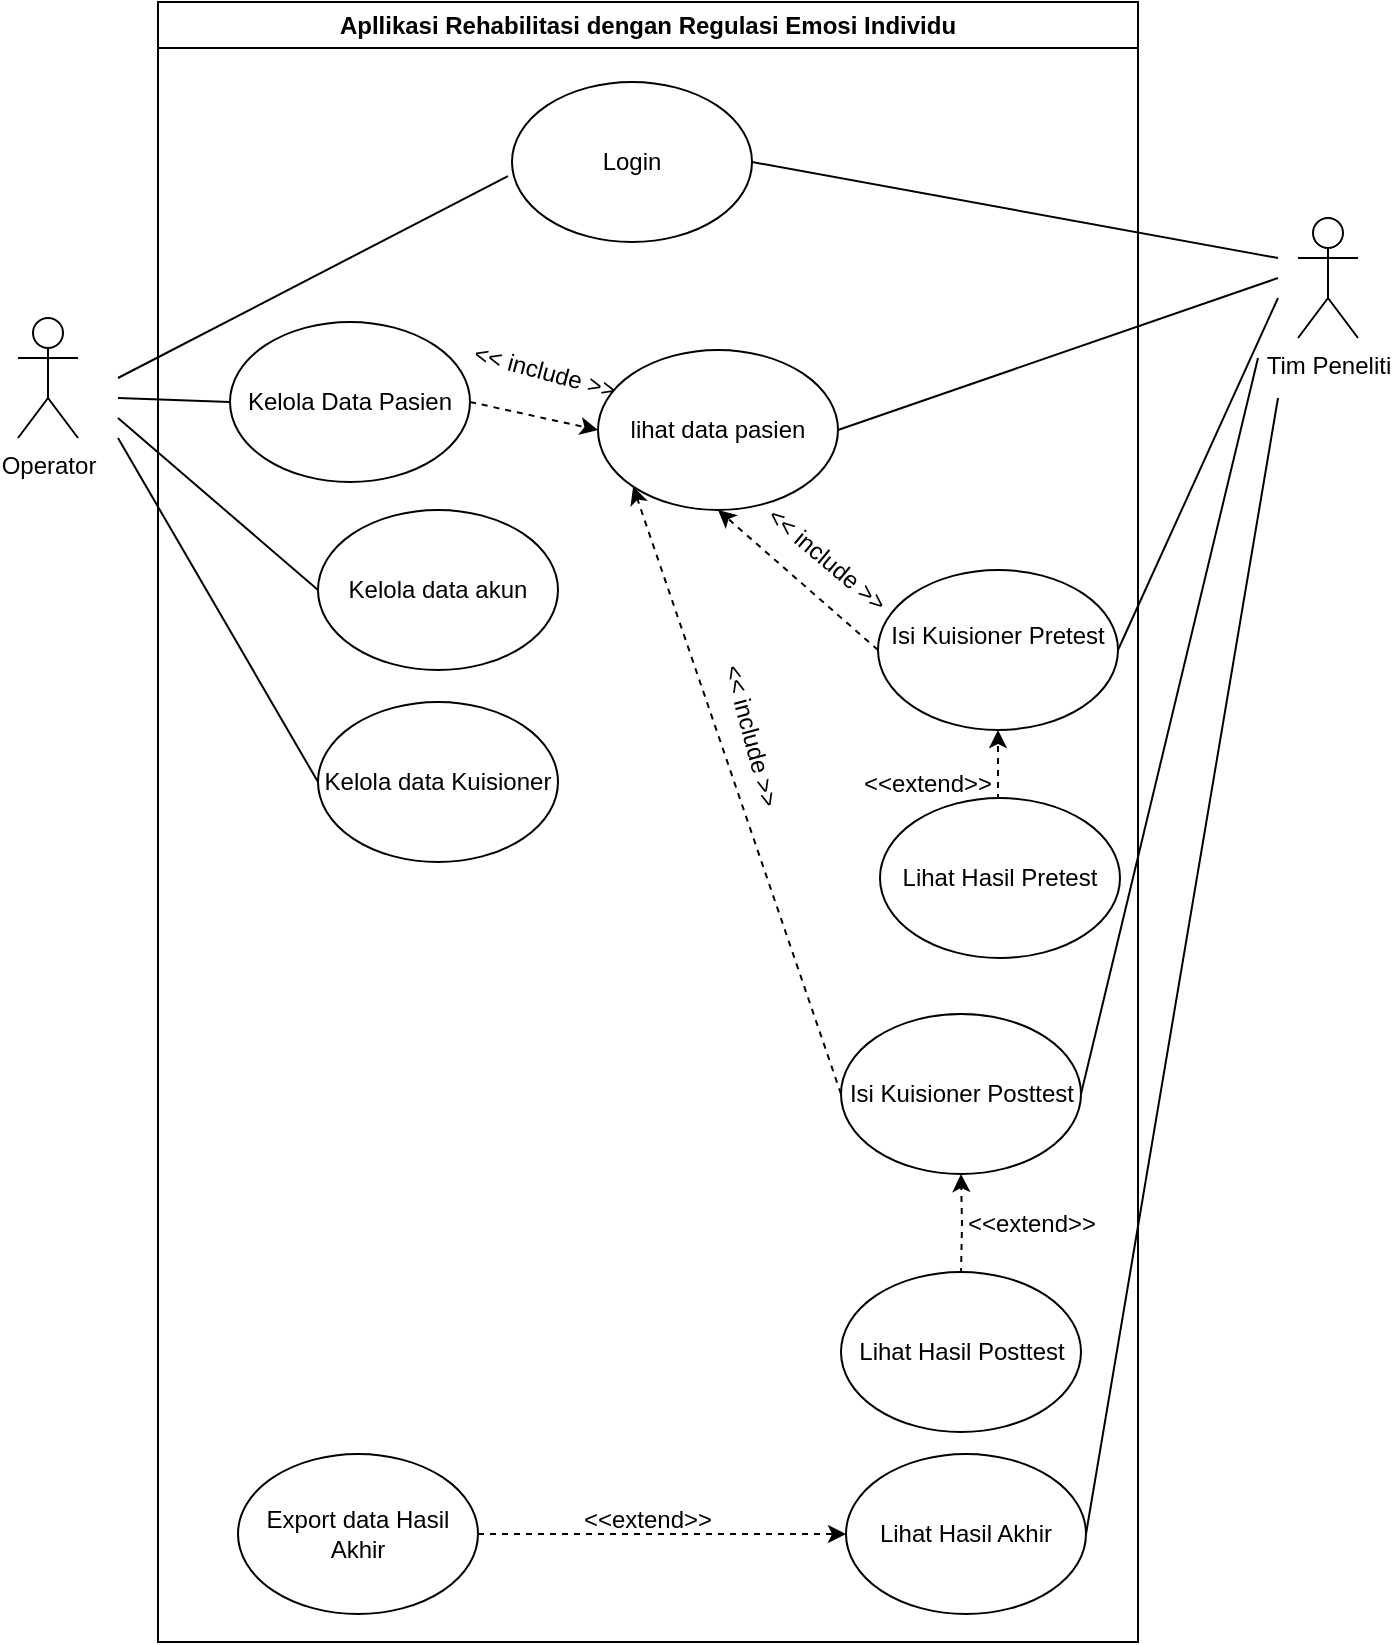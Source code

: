<mxfile version="27.2.0" pages="2">
  <diagram name="Page-1" id="q81V6D7OOyBBokkwj8Fw">
    <mxGraphModel dx="1163" dy="1685" grid="1" gridSize="10" guides="1" tooltips="1" connect="1" arrows="1" fold="1" page="1" pageScale="1" pageWidth="850" pageHeight="1100" math="0" shadow="0">
      <root>
        <mxCell id="0" />
        <mxCell id="1" parent="0" />
        <mxCell id="_U5GMrZwOCNGPaZ26GaN-1" value="Operator&lt;div&gt;&lt;br&gt;&lt;/div&gt;" style="shape=umlActor;verticalLabelPosition=bottom;verticalAlign=top;html=1;outlineConnect=0;" parent="1" vertex="1">
          <mxGeometry x="90" y="30" width="30" height="60" as="geometry" />
        </mxCell>
        <mxCell id="_U5GMrZwOCNGPaZ26GaN-7" value="" style="endArrow=none;html=1;rounded=0;entryX=0;entryY=0.5;entryDx=0;entryDy=0;" parent="1" target="_U5GMrZwOCNGPaZ26GaN-5" edge="1">
          <mxGeometry width="50" height="50" relative="1" as="geometry">
            <mxPoint x="140" y="70" as="sourcePoint" />
            <mxPoint x="240" y="80" as="targetPoint" />
          </mxGeometry>
        </mxCell>
        <mxCell id="_U5GMrZwOCNGPaZ26GaN-8" value="" style="endArrow=none;html=1;rounded=0;entryX=0;entryY=0.5;entryDx=0;entryDy=0;" parent="1" target="_U5GMrZwOCNGPaZ26GaN-3" edge="1">
          <mxGeometry width="50" height="50" relative="1" as="geometry">
            <mxPoint x="140" y="80" as="sourcePoint" />
            <mxPoint x="370" y="139" as="targetPoint" />
          </mxGeometry>
        </mxCell>
        <mxCell id="_U5GMrZwOCNGPaZ26GaN-9" value="" style="endArrow=none;html=1;rounded=0;entryX=0;entryY=0.5;entryDx=0;entryDy=0;" parent="1" target="_U5GMrZwOCNGPaZ26GaN-2" edge="1">
          <mxGeometry width="50" height="50" relative="1" as="geometry">
            <mxPoint x="140" y="90" as="sourcePoint" />
            <mxPoint x="230" y="300" as="targetPoint" />
          </mxGeometry>
        </mxCell>
        <mxCell id="_U5GMrZwOCNGPaZ26GaN-10" value="Tim Peneliti&lt;div&gt;&lt;br&gt;&lt;/div&gt;" style="shape=umlActor;verticalLabelPosition=bottom;verticalAlign=top;html=1;outlineConnect=0;" parent="1" vertex="1">
          <mxGeometry x="730" y="-20" width="30" height="60" as="geometry" />
        </mxCell>
        <mxCell id="e6WwedqKmUX0gaVpshAz-19" value="Apllikasi Rehabilitasi dengan Regulasi Emosi Individu" style="swimlane;whiteSpace=wrap;html=1;" parent="1" vertex="1">
          <mxGeometry x="160" y="-128" width="490" height="820" as="geometry" />
        </mxCell>
        <mxCell id="hc-X3lTQJRQIBJaNhYMe-1" value="Export data Hasil Akhir" style="ellipse;whiteSpace=wrap;html=1;" parent="e6WwedqKmUX0gaVpshAz-19" vertex="1">
          <mxGeometry x="40" y="726" width="120" height="80" as="geometry" />
        </mxCell>
        <mxCell id="hc-X3lTQJRQIBJaNhYMe-3" value="&amp;lt;&amp;lt;extend&amp;gt;&amp;gt;" style="text;html=1;align=center;verticalAlign=middle;whiteSpace=wrap;rounded=0;" parent="e6WwedqKmUX0gaVpshAz-19" vertex="1">
          <mxGeometry x="215" y="744" width="60" height="30" as="geometry" />
        </mxCell>
        <mxCell id="hc-X3lTQJRQIBJaNhYMe-9" value="lihat data pasien" style="ellipse;whiteSpace=wrap;html=1;" parent="e6WwedqKmUX0gaVpshAz-19" vertex="1">
          <mxGeometry x="220" y="174" width="120" height="80" as="geometry" />
        </mxCell>
        <mxCell id="QUpsM_eE8X9lfMise9AW-2" style="rounded=0;orthogonalLoop=1;jettySize=auto;html=1;exitX=1;exitY=0.5;exitDx=0;exitDy=0;entryX=0;entryY=0.5;entryDx=0;entryDy=0;dashed=1;" edge="1" parent="e6WwedqKmUX0gaVpshAz-19" source="_U5GMrZwOCNGPaZ26GaN-5" target="hc-X3lTQJRQIBJaNhYMe-9">
          <mxGeometry relative="1" as="geometry" />
        </mxCell>
        <mxCell id="_U5GMrZwOCNGPaZ26GaN-5" value="Kelola Data Pasien" style="ellipse;whiteSpace=wrap;html=1;" parent="e6WwedqKmUX0gaVpshAz-19" vertex="1">
          <mxGeometry x="36" y="160" width="120" height="80" as="geometry" />
        </mxCell>
        <mxCell id="e6WwedqKmUX0gaVpshAz-3" value="Login" style="ellipse;whiteSpace=wrap;html=1;" parent="e6WwedqKmUX0gaVpshAz-19" vertex="1">
          <mxGeometry x="177" y="40" width="120" height="80" as="geometry" />
        </mxCell>
        <mxCell id="QUpsM_eE8X9lfMise9AW-10" style="rounded=0;orthogonalLoop=1;jettySize=auto;html=1;exitX=0;exitY=0.5;exitDx=0;exitDy=0;entryX=0.5;entryY=1;entryDx=0;entryDy=0;dashed=1;" edge="1" parent="e6WwedqKmUX0gaVpshAz-19" source="_U5GMrZwOCNGPaZ26GaN-11" target="hc-X3lTQJRQIBJaNhYMe-9">
          <mxGeometry relative="1" as="geometry" />
        </mxCell>
        <mxCell id="_U5GMrZwOCNGPaZ26GaN-11" value="&#xa;Isi Kuisioner Pretest&#xa;&#xa;" style="ellipse;whiteSpace=wrap;html=1;" parent="e6WwedqKmUX0gaVpshAz-19" vertex="1">
          <mxGeometry x="360" y="284" width="120" height="80" as="geometry" />
        </mxCell>
        <mxCell id="e6WwedqKmUX0gaVpshAz-2" style="edgeStyle=orthogonalEdgeStyle;rounded=0;orthogonalLoop=1;jettySize=auto;html=1;exitX=0.5;exitY=0;exitDx=0;exitDy=0;entryX=0.5;entryY=1;entryDx=0;entryDy=0;dashed=1;" parent="e6WwedqKmUX0gaVpshAz-19" source="_U5GMrZwOCNGPaZ26GaN-15" target="_U5GMrZwOCNGPaZ26GaN-11" edge="1">
          <mxGeometry relative="1" as="geometry" />
        </mxCell>
        <mxCell id="_U5GMrZwOCNGPaZ26GaN-15" value="Lihat Hasil Pretest" style="ellipse;whiteSpace=wrap;html=1;" parent="e6WwedqKmUX0gaVpshAz-19" vertex="1">
          <mxGeometry x="361" y="398" width="120" height="80" as="geometry" />
        </mxCell>
        <mxCell id="_U5GMrZwOCNGPaZ26GaN-19" value="&amp;lt;&amp;lt;extend&amp;gt;&amp;gt;" style="text;html=1;align=center;verticalAlign=middle;whiteSpace=wrap;rounded=0;" parent="e6WwedqKmUX0gaVpshAz-19" vertex="1">
          <mxGeometry x="355" y="376" width="60" height="30" as="geometry" />
        </mxCell>
        <mxCell id="QUpsM_eE8X9lfMise9AW-11" style="rounded=0;orthogonalLoop=1;jettySize=auto;html=1;exitX=0;exitY=0.5;exitDx=0;exitDy=0;entryX=0;entryY=1;entryDx=0;entryDy=0;dashed=1;" edge="1" parent="e6WwedqKmUX0gaVpshAz-19" source="_U5GMrZwOCNGPaZ26GaN-12" target="hc-X3lTQJRQIBJaNhYMe-9">
          <mxGeometry relative="1" as="geometry" />
        </mxCell>
        <mxCell id="_U5GMrZwOCNGPaZ26GaN-12" value="Isi Kuisioner Posttest" style="ellipse;whiteSpace=wrap;html=1;" parent="e6WwedqKmUX0gaVpshAz-19" vertex="1">
          <mxGeometry x="341.5" y="506" width="120" height="80" as="geometry" />
        </mxCell>
        <mxCell id="e6WwedqKmUX0gaVpshAz-1" style="edgeStyle=orthogonalEdgeStyle;rounded=0;orthogonalLoop=1;jettySize=auto;html=1;exitX=0.5;exitY=0;exitDx=0;exitDy=0;entryX=0.5;entryY=1;entryDx=0;entryDy=0;dashed=1;" parent="e6WwedqKmUX0gaVpshAz-19" target="_U5GMrZwOCNGPaZ26GaN-12" edge="1">
          <mxGeometry relative="1" as="geometry">
            <mxPoint x="401.5" y="636" as="sourcePoint" />
          </mxGeometry>
        </mxCell>
        <mxCell id="_U5GMrZwOCNGPaZ26GaN-17" value="Lihat Hasil Posttest" style="ellipse;whiteSpace=wrap;html=1;" parent="e6WwedqKmUX0gaVpshAz-19" vertex="1">
          <mxGeometry x="341.5" y="635" width="120" height="80" as="geometry" />
        </mxCell>
        <mxCell id="_U5GMrZwOCNGPaZ26GaN-20" value="&amp;lt;&amp;lt;extend&amp;gt;&amp;gt;" style="text;html=1;align=center;verticalAlign=middle;whiteSpace=wrap;rounded=0;" parent="e6WwedqKmUX0gaVpshAz-19" vertex="1">
          <mxGeometry x="406.5" y="596" width="60" height="30" as="geometry" />
        </mxCell>
        <mxCell id="_U5GMrZwOCNGPaZ26GaN-2" value="Kelola data Kuisioner" style="ellipse;whiteSpace=wrap;html=1;" parent="e6WwedqKmUX0gaVpshAz-19" vertex="1">
          <mxGeometry x="80" y="350" width="120" height="80" as="geometry" />
        </mxCell>
        <mxCell id="_U5GMrZwOCNGPaZ26GaN-3" value="Kelola data akun" style="ellipse;whiteSpace=wrap;html=1;" parent="e6WwedqKmUX0gaVpshAz-19" vertex="1">
          <mxGeometry x="80" y="254" width="120" height="80" as="geometry" />
        </mxCell>
        <mxCell id="QUpsM_eE8X9lfMise9AW-3" value="&amp;lt;&amp;lt; include &amp;gt;&amp;gt;" style="text;html=1;align=center;verticalAlign=middle;whiteSpace=wrap;rounded=0;rotation=15;" vertex="1" parent="e6WwedqKmUX0gaVpshAz-19">
          <mxGeometry x="156" y="170" width="75" height="30" as="geometry" />
        </mxCell>
        <mxCell id="_U5GMrZwOCNGPaZ26GaN-21" value="Lihat Hasil Akhir" style="ellipse;whiteSpace=wrap;html=1;" parent="e6WwedqKmUX0gaVpshAz-19" vertex="1">
          <mxGeometry x="344" y="726" width="120" height="80" as="geometry" />
        </mxCell>
        <mxCell id="hc-X3lTQJRQIBJaNhYMe-2" style="rounded=0;orthogonalLoop=1;jettySize=auto;html=1;exitX=1;exitY=0.5;exitDx=0;exitDy=0;entryX=0;entryY=0.5;entryDx=0;entryDy=0;dashed=1;" parent="e6WwedqKmUX0gaVpshAz-19" source="hc-X3lTQJRQIBJaNhYMe-1" target="_U5GMrZwOCNGPaZ26GaN-21" edge="1">
          <mxGeometry relative="1" as="geometry" />
        </mxCell>
        <mxCell id="QUpsM_eE8X9lfMise9AW-12" value="&amp;lt;&amp;lt; include &amp;gt;&amp;gt;" style="text;html=1;align=center;verticalAlign=middle;whiteSpace=wrap;rounded=0;rotation=40;" vertex="1" parent="e6WwedqKmUX0gaVpshAz-19">
          <mxGeometry x="297.005" y="264.005" width="75" height="30" as="geometry" />
        </mxCell>
        <mxCell id="QUpsM_eE8X9lfMise9AW-13" value="&amp;lt;&amp;lt; include &amp;gt;&amp;gt;" style="text;html=1;align=center;verticalAlign=middle;whiteSpace=wrap;rounded=0;rotation=75;" vertex="1" parent="e6WwedqKmUX0gaVpshAz-19">
          <mxGeometry x="259.005" y="352.005" width="75" height="30" as="geometry" />
        </mxCell>
        <mxCell id="QUpsM_eE8X9lfMise9AW-1" value="" style="endArrow=none;html=1;rounded=0;entryX=1;entryY=0.5;entryDx=0;entryDy=0;" edge="1" parent="1" target="_U5GMrZwOCNGPaZ26GaN-11">
          <mxGeometry width="50" height="50" relative="1" as="geometry">
            <mxPoint x="720" y="20" as="sourcePoint" />
            <mxPoint x="540" y="269" as="targetPoint" />
          </mxGeometry>
        </mxCell>
        <mxCell id="QUpsM_eE8X9lfMise9AW-4" value="" style="endArrow=none;html=1;rounded=0;entryX=-0.017;entryY=0.588;entryDx=0;entryDy=0;entryPerimeter=0;" edge="1" parent="1" target="e6WwedqKmUX0gaVpshAz-3">
          <mxGeometry width="50" height="50" relative="1" as="geometry">
            <mxPoint x="140" y="60" as="sourcePoint" />
            <mxPoint x="470" y="70" as="targetPoint" />
          </mxGeometry>
        </mxCell>
        <mxCell id="QUpsM_eE8X9lfMise9AW-5" value="" style="endArrow=none;html=1;rounded=0;entryX=1;entryY=0.5;entryDx=0;entryDy=0;" edge="1" parent="1" target="e6WwedqKmUX0gaVpshAz-3">
          <mxGeometry width="50" height="50" relative="1" as="geometry">
            <mxPoint x="720" as="sourcePoint" />
            <mxPoint x="630" y="210" as="targetPoint" />
          </mxGeometry>
        </mxCell>
        <mxCell id="QUpsM_eE8X9lfMise9AW-6" value="" style="endArrow=none;html=1;rounded=0;entryX=1;entryY=0.5;entryDx=0;entryDy=0;" edge="1" parent="1" target="hc-X3lTQJRQIBJaNhYMe-9">
          <mxGeometry width="50" height="50" relative="1" as="geometry">
            <mxPoint x="720" y="10" as="sourcePoint" />
            <mxPoint x="640" y="160" as="targetPoint" />
          </mxGeometry>
        </mxCell>
        <mxCell id="QUpsM_eE8X9lfMise9AW-7" value="" style="endArrow=none;html=1;rounded=0;entryX=1;entryY=0.5;entryDx=0;entryDy=0;" edge="1" parent="1" target="_U5GMrZwOCNGPaZ26GaN-12">
          <mxGeometry width="50" height="50" relative="1" as="geometry">
            <mxPoint x="710" y="50" as="sourcePoint" />
            <mxPoint x="600" y="-10" as="targetPoint" />
          </mxGeometry>
        </mxCell>
        <mxCell id="QUpsM_eE8X9lfMise9AW-8" value="" style="endArrow=none;html=1;rounded=0;entryX=1;entryY=0.5;entryDx=0;entryDy=0;" edge="1" parent="1" target="_U5GMrZwOCNGPaZ26GaN-21">
          <mxGeometry width="50" height="50" relative="1" as="geometry">
            <mxPoint x="720" y="70" as="sourcePoint" />
            <mxPoint x="740" y="350" as="targetPoint" />
          </mxGeometry>
        </mxCell>
      </root>
    </mxGraphModel>
  </diagram>
  <diagram id="ZoD-VxYgspdTR0f-zrTv" name="Page-2">
    <mxGraphModel dx="872" dy="439" grid="1" gridSize="10" guides="1" tooltips="1" connect="1" arrows="1" fold="1" page="1" pageScale="1" pageWidth="850" pageHeight="1100" math="0" shadow="0">
      <root>
        <mxCell id="0" />
        <mxCell id="1" parent="0" />
      </root>
    </mxGraphModel>
  </diagram>
</mxfile>
